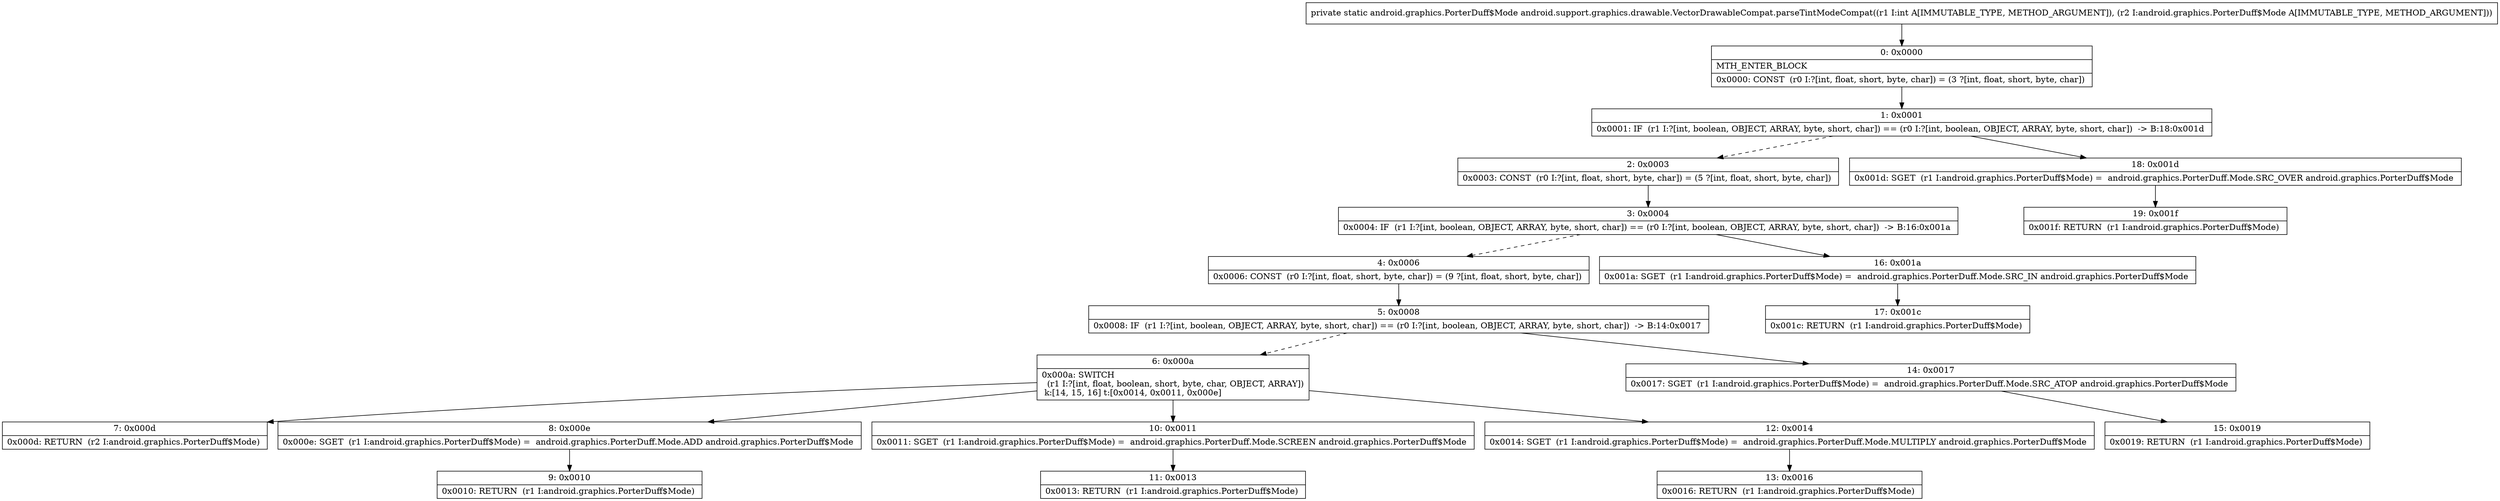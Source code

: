 digraph "CFG forandroid.support.graphics.drawable.VectorDrawableCompat.parseTintModeCompat(ILandroid\/graphics\/PorterDuff$Mode;)Landroid\/graphics\/PorterDuff$Mode;" {
Node_0 [shape=record,label="{0\:\ 0x0000|MTH_ENTER_BLOCK\l|0x0000: CONST  (r0 I:?[int, float, short, byte, char]) = (3 ?[int, float, short, byte, char]) \l}"];
Node_1 [shape=record,label="{1\:\ 0x0001|0x0001: IF  (r1 I:?[int, boolean, OBJECT, ARRAY, byte, short, char]) == (r0 I:?[int, boolean, OBJECT, ARRAY, byte, short, char])  \-\> B:18:0x001d \l}"];
Node_2 [shape=record,label="{2\:\ 0x0003|0x0003: CONST  (r0 I:?[int, float, short, byte, char]) = (5 ?[int, float, short, byte, char]) \l}"];
Node_3 [shape=record,label="{3\:\ 0x0004|0x0004: IF  (r1 I:?[int, boolean, OBJECT, ARRAY, byte, short, char]) == (r0 I:?[int, boolean, OBJECT, ARRAY, byte, short, char])  \-\> B:16:0x001a \l}"];
Node_4 [shape=record,label="{4\:\ 0x0006|0x0006: CONST  (r0 I:?[int, float, short, byte, char]) = (9 ?[int, float, short, byte, char]) \l}"];
Node_5 [shape=record,label="{5\:\ 0x0008|0x0008: IF  (r1 I:?[int, boolean, OBJECT, ARRAY, byte, short, char]) == (r0 I:?[int, boolean, OBJECT, ARRAY, byte, short, char])  \-\> B:14:0x0017 \l}"];
Node_6 [shape=record,label="{6\:\ 0x000a|0x000a: SWITCH  \l  (r1 I:?[int, float, boolean, short, byte, char, OBJECT, ARRAY])\l k:[14, 15, 16] t:[0x0014, 0x0011, 0x000e] \l}"];
Node_7 [shape=record,label="{7\:\ 0x000d|0x000d: RETURN  (r2 I:android.graphics.PorterDuff$Mode) \l}"];
Node_8 [shape=record,label="{8\:\ 0x000e|0x000e: SGET  (r1 I:android.graphics.PorterDuff$Mode) =  android.graphics.PorterDuff.Mode.ADD android.graphics.PorterDuff$Mode \l}"];
Node_9 [shape=record,label="{9\:\ 0x0010|0x0010: RETURN  (r1 I:android.graphics.PorterDuff$Mode) \l}"];
Node_10 [shape=record,label="{10\:\ 0x0011|0x0011: SGET  (r1 I:android.graphics.PorterDuff$Mode) =  android.graphics.PorterDuff.Mode.SCREEN android.graphics.PorterDuff$Mode \l}"];
Node_11 [shape=record,label="{11\:\ 0x0013|0x0013: RETURN  (r1 I:android.graphics.PorterDuff$Mode) \l}"];
Node_12 [shape=record,label="{12\:\ 0x0014|0x0014: SGET  (r1 I:android.graphics.PorterDuff$Mode) =  android.graphics.PorterDuff.Mode.MULTIPLY android.graphics.PorterDuff$Mode \l}"];
Node_13 [shape=record,label="{13\:\ 0x0016|0x0016: RETURN  (r1 I:android.graphics.PorterDuff$Mode) \l}"];
Node_14 [shape=record,label="{14\:\ 0x0017|0x0017: SGET  (r1 I:android.graphics.PorterDuff$Mode) =  android.graphics.PorterDuff.Mode.SRC_ATOP android.graphics.PorterDuff$Mode \l}"];
Node_15 [shape=record,label="{15\:\ 0x0019|0x0019: RETURN  (r1 I:android.graphics.PorterDuff$Mode) \l}"];
Node_16 [shape=record,label="{16\:\ 0x001a|0x001a: SGET  (r1 I:android.graphics.PorterDuff$Mode) =  android.graphics.PorterDuff.Mode.SRC_IN android.graphics.PorterDuff$Mode \l}"];
Node_17 [shape=record,label="{17\:\ 0x001c|0x001c: RETURN  (r1 I:android.graphics.PorterDuff$Mode) \l}"];
Node_18 [shape=record,label="{18\:\ 0x001d|0x001d: SGET  (r1 I:android.graphics.PorterDuff$Mode) =  android.graphics.PorterDuff.Mode.SRC_OVER android.graphics.PorterDuff$Mode \l}"];
Node_19 [shape=record,label="{19\:\ 0x001f|0x001f: RETURN  (r1 I:android.graphics.PorterDuff$Mode) \l}"];
MethodNode[shape=record,label="{private static android.graphics.PorterDuff$Mode android.support.graphics.drawable.VectorDrawableCompat.parseTintModeCompat((r1 I:int A[IMMUTABLE_TYPE, METHOD_ARGUMENT]), (r2 I:android.graphics.PorterDuff$Mode A[IMMUTABLE_TYPE, METHOD_ARGUMENT])) }"];
MethodNode -> Node_0;
Node_0 -> Node_1;
Node_1 -> Node_2[style=dashed];
Node_1 -> Node_18;
Node_2 -> Node_3;
Node_3 -> Node_4[style=dashed];
Node_3 -> Node_16;
Node_4 -> Node_5;
Node_5 -> Node_6[style=dashed];
Node_5 -> Node_14;
Node_6 -> Node_7;
Node_6 -> Node_8;
Node_6 -> Node_10;
Node_6 -> Node_12;
Node_8 -> Node_9;
Node_10 -> Node_11;
Node_12 -> Node_13;
Node_14 -> Node_15;
Node_16 -> Node_17;
Node_18 -> Node_19;
}

